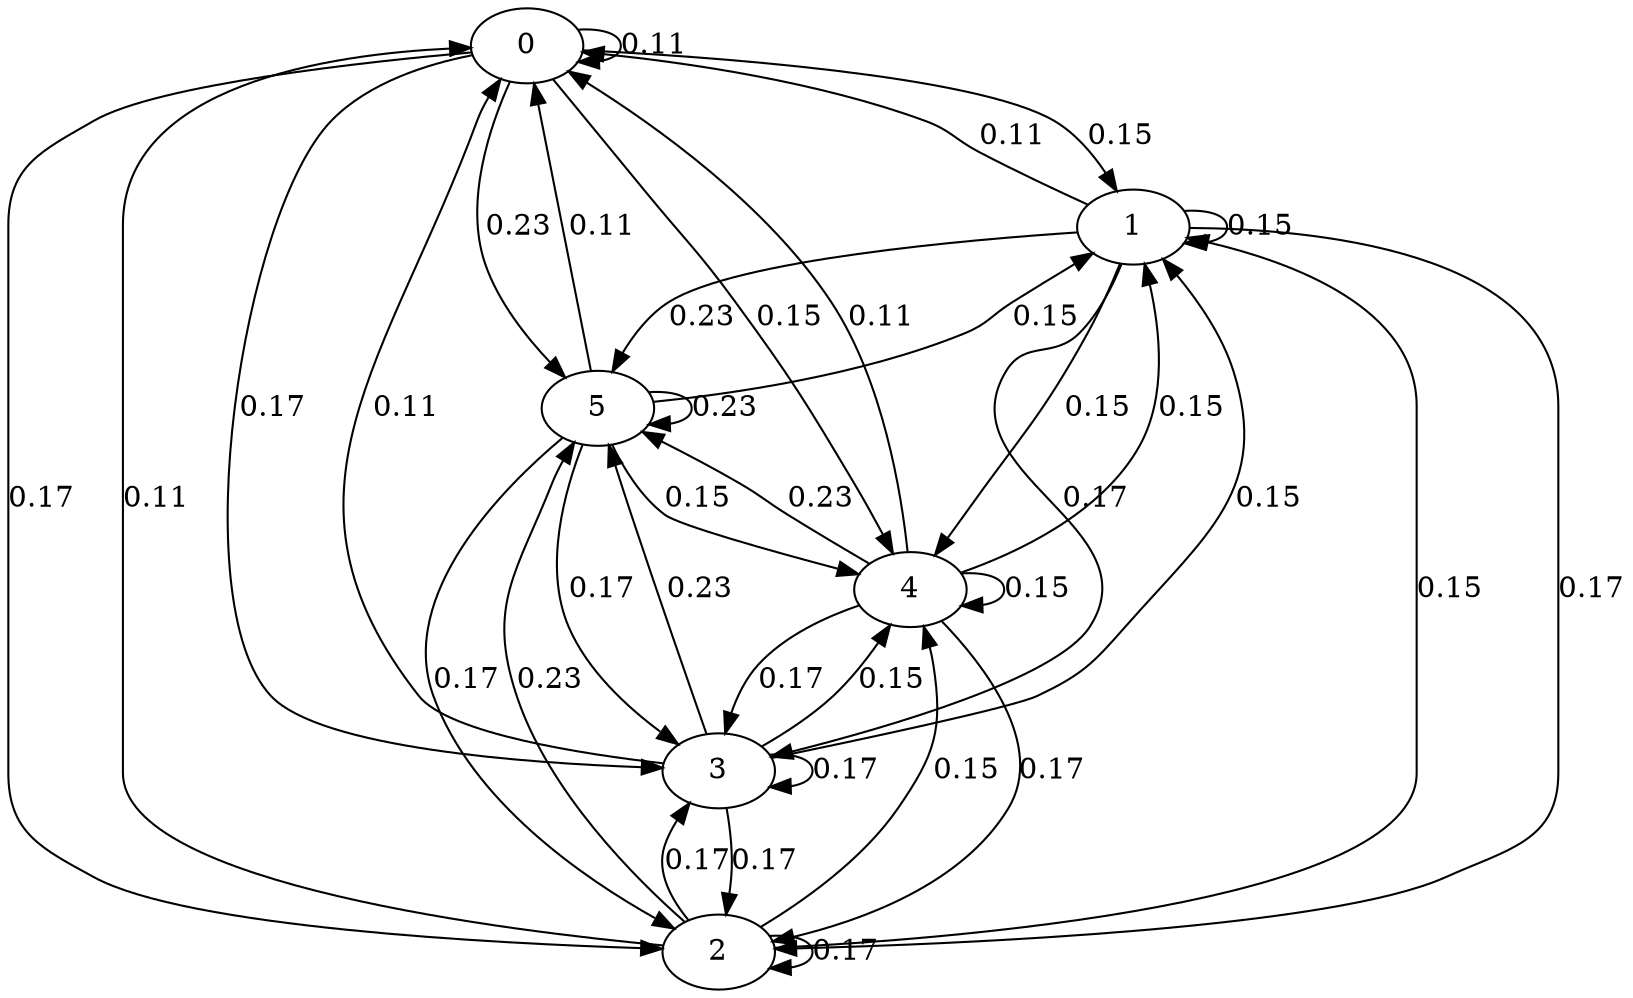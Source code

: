 digraph G {0 -> 0 [label="0.11"];0 -> 1 [label="0.15"];0 -> 2 [label="0.17"];0 -> 3 [label="0.17"];0 -> 4 [label="0.15"];0 -> 5 [label="0.23"];1 -> 0 [label="0.11"];1 -> 1 [label="0.15"];1 -> 2 [label="0.17"];1 -> 3 [label="0.17"];1 -> 4 [label="0.15"];1 -> 5 [label="0.23"];2 -> 0 [label="0.11"];2 -> 1 [label="0.15"];2 -> 2 [label="0.17"];2 -> 3 [label="0.17"];2 -> 4 [label="0.15"];2 -> 5 [label="0.23"];3 -> 0 [label="0.11"];3 -> 1 [label="0.15"];3 -> 2 [label="0.17"];3 -> 3 [label="0.17"];3 -> 4 [label="0.15"];3 -> 5 [label="0.23"];4 -> 0 [label="0.11"];4 -> 1 [label="0.15"];4 -> 2 [label="0.17"];4 -> 3 [label="0.17"];4 -> 4 [label="0.15"];4 -> 5 [label="0.23"];5 -> 0 [label="0.11"];5 -> 1 [label="0.15"];5 -> 2 [label="0.17"];5 -> 3 [label="0.17"];5 -> 4 [label="0.15"];5 -> 5 [label="0.23"];}